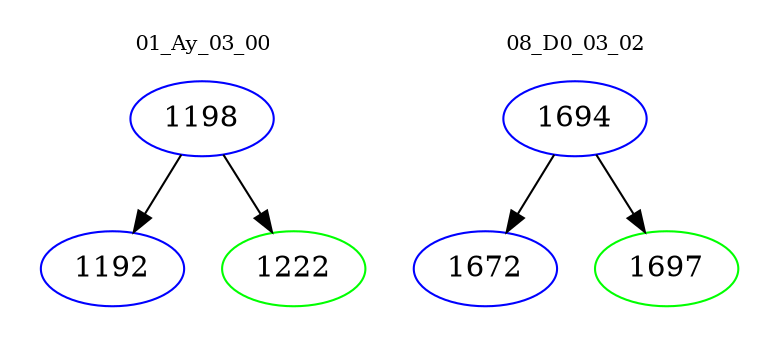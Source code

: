 digraph{
subgraph cluster_0 {
color = white
label = "01_Ay_03_00";
fontsize=10;
T0_1198 [label="1198", color="blue"]
T0_1198 -> T0_1192 [color="black"]
T0_1192 [label="1192", color="blue"]
T0_1198 -> T0_1222 [color="black"]
T0_1222 [label="1222", color="green"]
}
subgraph cluster_1 {
color = white
label = "08_D0_03_02";
fontsize=10;
T1_1694 [label="1694", color="blue"]
T1_1694 -> T1_1672 [color="black"]
T1_1672 [label="1672", color="blue"]
T1_1694 -> T1_1697 [color="black"]
T1_1697 [label="1697", color="green"]
}
}

